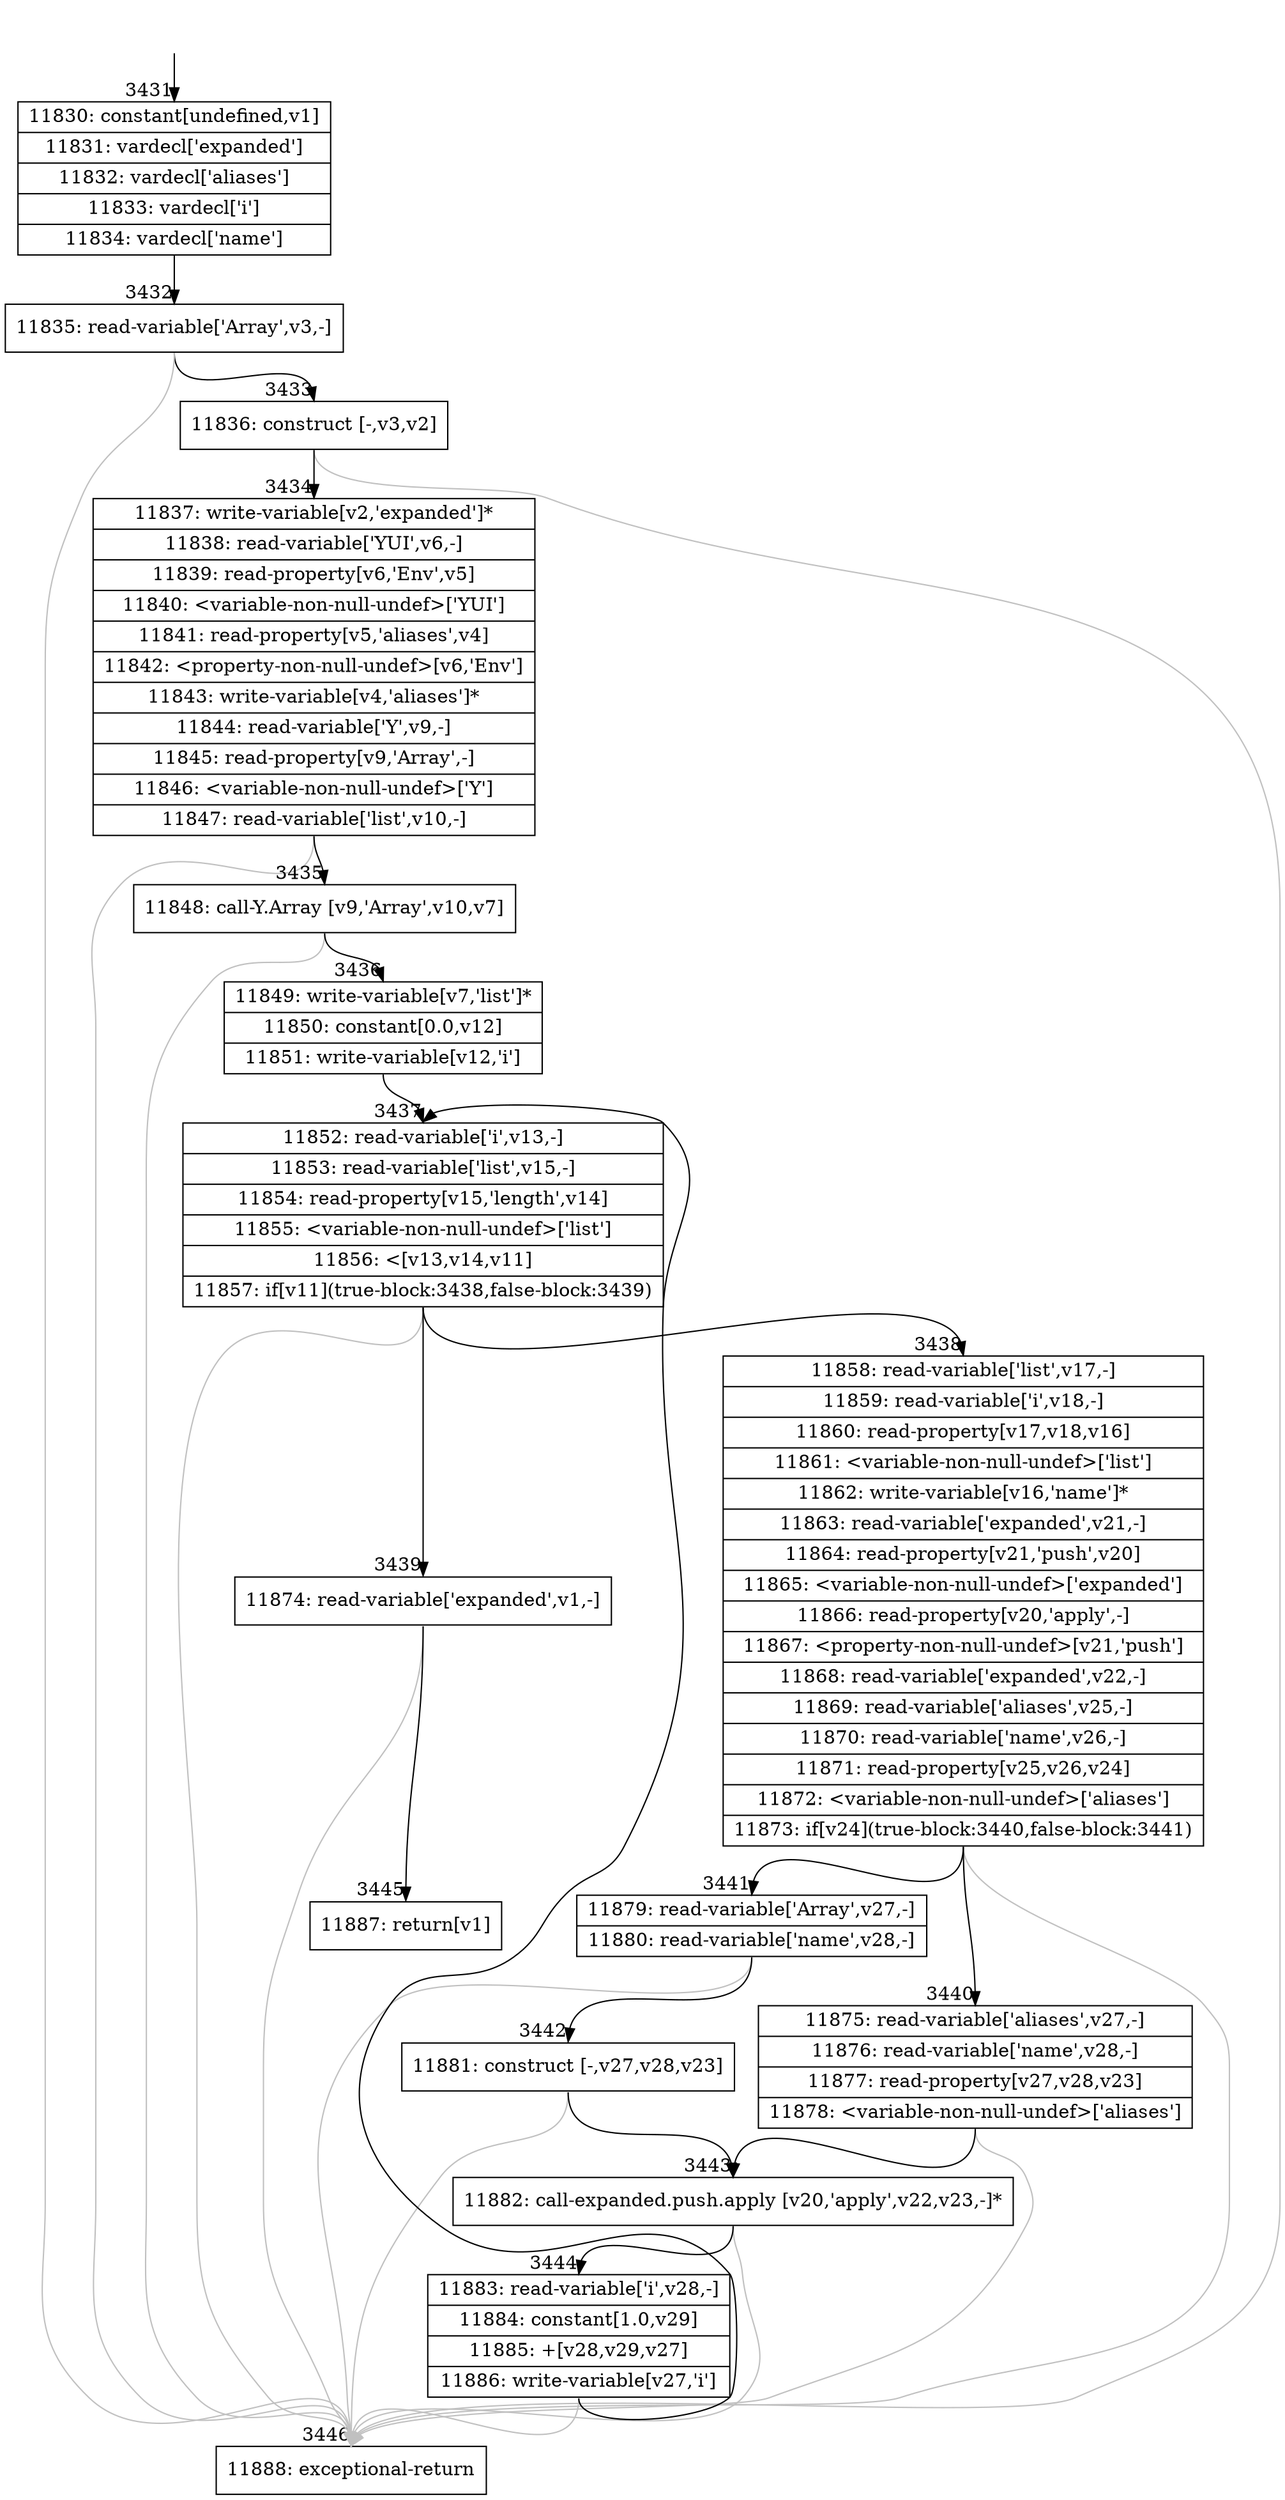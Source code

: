 digraph {
rankdir="TD"
BB_entry182[shape=none,label=""];
BB_entry182 -> BB3431 [tailport=s, headport=n, headlabel="    3431"]
BB3431 [shape=record label="{11830: constant[undefined,v1]|11831: vardecl['expanded']|11832: vardecl['aliases']|11833: vardecl['i']|11834: vardecl['name']}" ] 
BB3431 -> BB3432 [tailport=s, headport=n, headlabel="      3432"]
BB3432 [shape=record label="{11835: read-variable['Array',v3,-]}" ] 
BB3432 -> BB3433 [tailport=s, headport=n, headlabel="      3433"]
BB3432 -> BB3446 [tailport=s, headport=n, color=gray, headlabel="      3446"]
BB3433 [shape=record label="{11836: construct [-,v3,v2]}" ] 
BB3433 -> BB3434 [tailport=s, headport=n, headlabel="      3434"]
BB3433 -> BB3446 [tailport=s, headport=n, color=gray]
BB3434 [shape=record label="{11837: write-variable[v2,'expanded']*|11838: read-variable['YUI',v6,-]|11839: read-property[v6,'Env',v5]|11840: \<variable-non-null-undef\>['YUI']|11841: read-property[v5,'aliases',v4]|11842: \<property-non-null-undef\>[v6,'Env']|11843: write-variable[v4,'aliases']*|11844: read-variable['Y',v9,-]|11845: read-property[v9,'Array',-]|11846: \<variable-non-null-undef\>['Y']|11847: read-variable['list',v10,-]}" ] 
BB3434 -> BB3435 [tailport=s, headport=n, headlabel="      3435"]
BB3434 -> BB3446 [tailport=s, headport=n, color=gray]
BB3435 [shape=record label="{11848: call-Y.Array [v9,'Array',v10,v7]}" ] 
BB3435 -> BB3436 [tailport=s, headport=n, headlabel="      3436"]
BB3435 -> BB3446 [tailport=s, headport=n, color=gray]
BB3436 [shape=record label="{11849: write-variable[v7,'list']*|11850: constant[0.0,v12]|11851: write-variable[v12,'i']}" ] 
BB3436 -> BB3437 [tailport=s, headport=n, headlabel="      3437"]
BB3437 [shape=record label="{11852: read-variable['i',v13,-]|11853: read-variable['list',v15,-]|11854: read-property[v15,'length',v14]|11855: \<variable-non-null-undef\>['list']|11856: \<[v13,v14,v11]|11857: if[v11](true-block:3438,false-block:3439)}" ] 
BB3437 -> BB3438 [tailport=s, headport=n, headlabel="      3438"]
BB3437 -> BB3439 [tailport=s, headport=n, headlabel="      3439"]
BB3437 -> BB3446 [tailport=s, headport=n, color=gray]
BB3438 [shape=record label="{11858: read-variable['list',v17,-]|11859: read-variable['i',v18,-]|11860: read-property[v17,v18,v16]|11861: \<variable-non-null-undef\>['list']|11862: write-variable[v16,'name']*|11863: read-variable['expanded',v21,-]|11864: read-property[v21,'push',v20]|11865: \<variable-non-null-undef\>['expanded']|11866: read-property[v20,'apply',-]|11867: \<property-non-null-undef\>[v21,'push']|11868: read-variable['expanded',v22,-]|11869: read-variable['aliases',v25,-]|11870: read-variable['name',v26,-]|11871: read-property[v25,v26,v24]|11872: \<variable-non-null-undef\>['aliases']|11873: if[v24](true-block:3440,false-block:3441)}" ] 
BB3438 -> BB3440 [tailport=s, headport=n, headlabel="      3440"]
BB3438 -> BB3441 [tailport=s, headport=n, headlabel="      3441"]
BB3438 -> BB3446 [tailport=s, headport=n, color=gray]
BB3439 [shape=record label="{11874: read-variable['expanded',v1,-]}" ] 
BB3439 -> BB3445 [tailport=s, headport=n, headlabel="      3445"]
BB3439 -> BB3446 [tailport=s, headport=n, color=gray]
BB3440 [shape=record label="{11875: read-variable['aliases',v27,-]|11876: read-variable['name',v28,-]|11877: read-property[v27,v28,v23]|11878: \<variable-non-null-undef\>['aliases']}" ] 
BB3440 -> BB3443 [tailport=s, headport=n, headlabel="      3443"]
BB3440 -> BB3446 [tailport=s, headport=n, color=gray]
BB3441 [shape=record label="{11879: read-variable['Array',v27,-]|11880: read-variable['name',v28,-]}" ] 
BB3441 -> BB3442 [tailport=s, headport=n, headlabel="      3442"]
BB3441 -> BB3446 [tailport=s, headport=n, color=gray]
BB3442 [shape=record label="{11881: construct [-,v27,v28,v23]}" ] 
BB3442 -> BB3443 [tailport=s, headport=n]
BB3442 -> BB3446 [tailport=s, headport=n, color=gray]
BB3443 [shape=record label="{11882: call-expanded.push.apply [v20,'apply',v22,v23,-]*}" ] 
BB3443 -> BB3444 [tailport=s, headport=n, headlabel="      3444"]
BB3443 -> BB3446 [tailport=s, headport=n, color=gray]
BB3444 [shape=record label="{11883: read-variable['i',v28,-]|11884: constant[1.0,v29]|11885: +[v28,v29,v27]|11886: write-variable[v27,'i']}" ] 
BB3444 -> BB3437 [tailport=s, headport=n]
BB3444 -> BB3446 [tailport=s, headport=n, color=gray]
BB3445 [shape=record label="{11887: return[v1]}" ] 
BB3446 [shape=record label="{11888: exceptional-return}" ] 
//#$~ 6329
}
